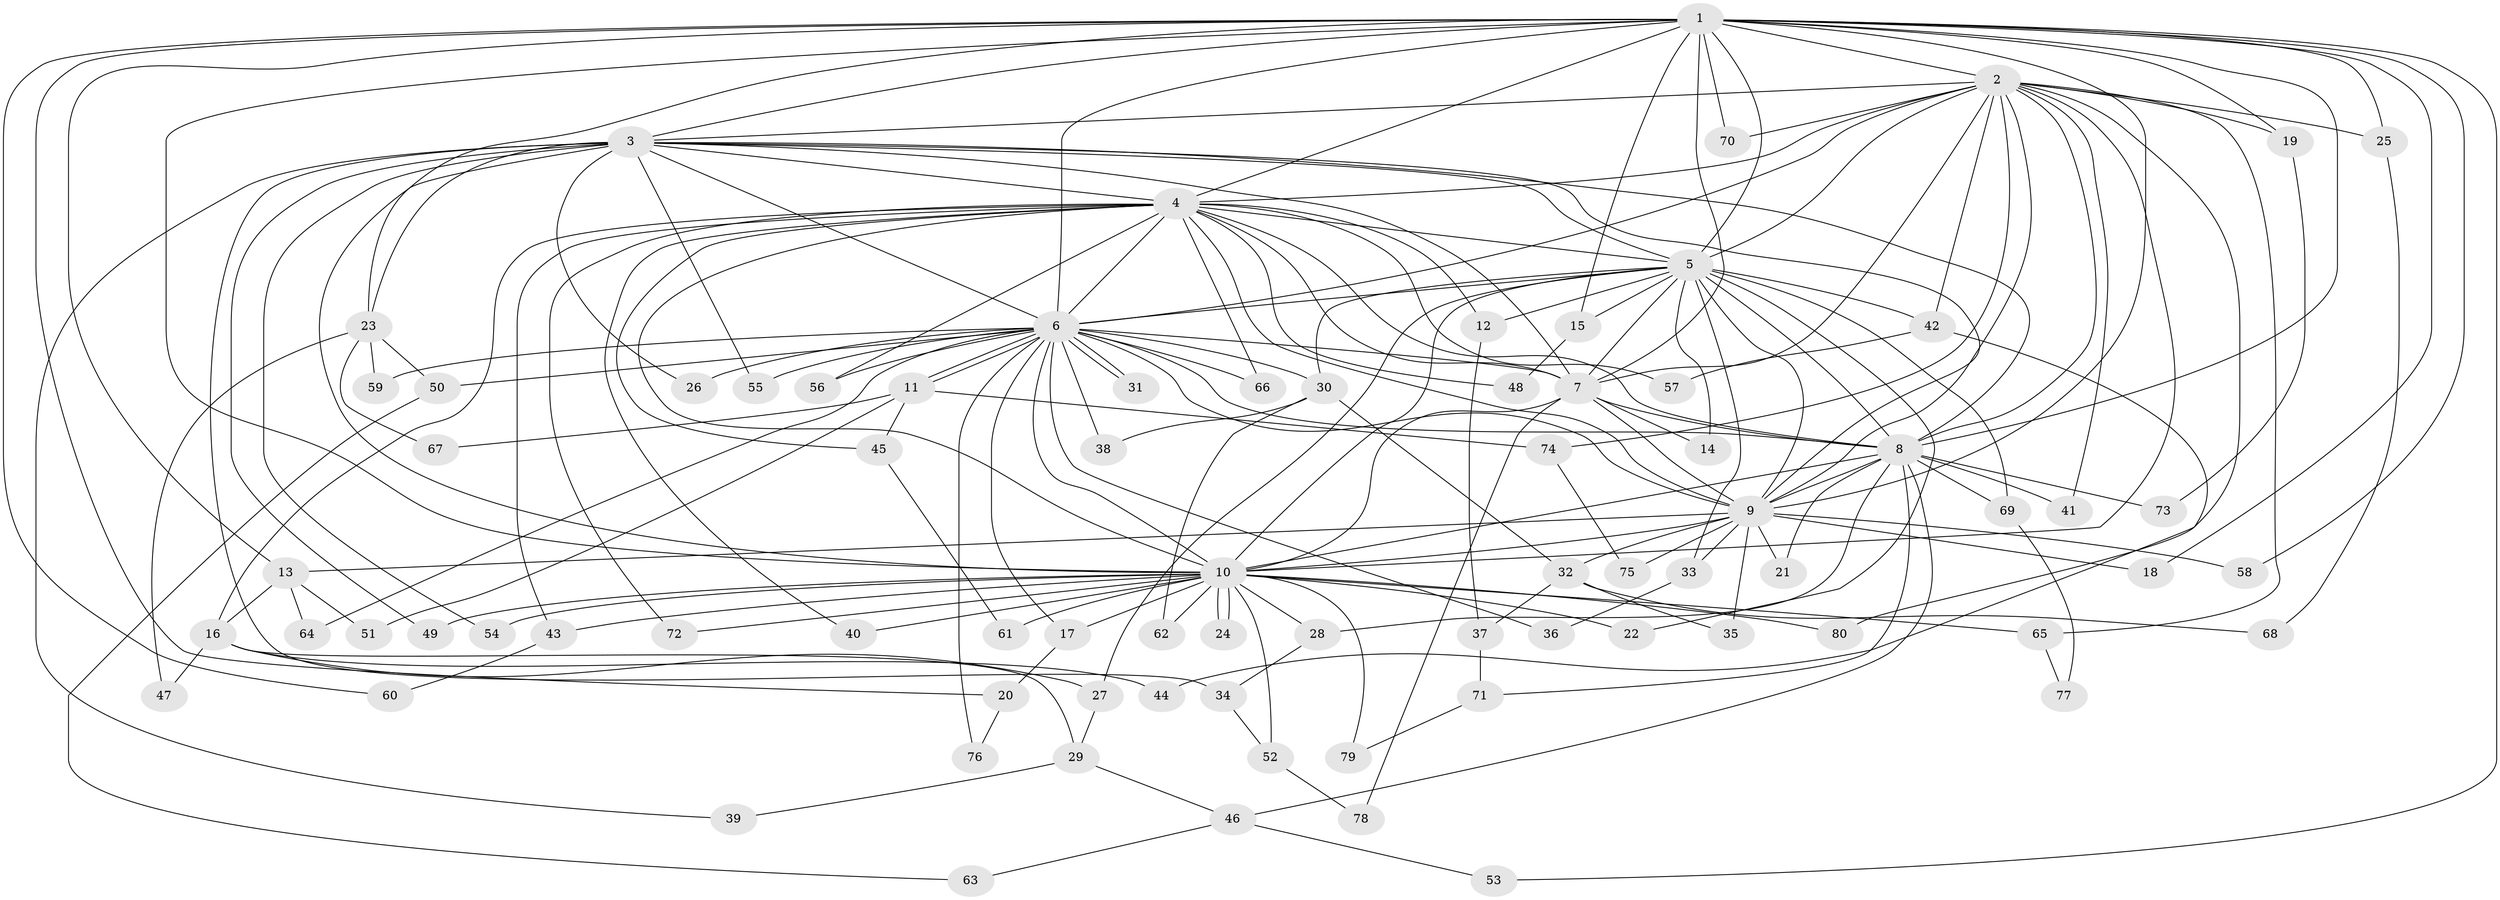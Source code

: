 // Generated by graph-tools (version 1.1) at 2025/11/02/27/25 16:11:00]
// undirected, 80 vertices, 185 edges
graph export_dot {
graph [start="1"]
  node [color=gray90,style=filled];
  1;
  2;
  3;
  4;
  5;
  6;
  7;
  8;
  9;
  10;
  11;
  12;
  13;
  14;
  15;
  16;
  17;
  18;
  19;
  20;
  21;
  22;
  23;
  24;
  25;
  26;
  27;
  28;
  29;
  30;
  31;
  32;
  33;
  34;
  35;
  36;
  37;
  38;
  39;
  40;
  41;
  42;
  43;
  44;
  45;
  46;
  47;
  48;
  49;
  50;
  51;
  52;
  53;
  54;
  55;
  56;
  57;
  58;
  59;
  60;
  61;
  62;
  63;
  64;
  65;
  66;
  67;
  68;
  69;
  70;
  71;
  72;
  73;
  74;
  75;
  76;
  77;
  78;
  79;
  80;
  1 -- 2;
  1 -- 3;
  1 -- 4;
  1 -- 5;
  1 -- 6;
  1 -- 7;
  1 -- 8;
  1 -- 9;
  1 -- 10;
  1 -- 13;
  1 -- 15;
  1 -- 18;
  1 -- 19;
  1 -- 20;
  1 -- 23;
  1 -- 25;
  1 -- 53;
  1 -- 58;
  1 -- 60;
  1 -- 70;
  2 -- 3;
  2 -- 4;
  2 -- 5;
  2 -- 6;
  2 -- 7;
  2 -- 8;
  2 -- 9;
  2 -- 10;
  2 -- 19;
  2 -- 25;
  2 -- 41;
  2 -- 42;
  2 -- 65;
  2 -- 70;
  2 -- 74;
  2 -- 80;
  3 -- 4;
  3 -- 5;
  3 -- 6;
  3 -- 7;
  3 -- 8;
  3 -- 9;
  3 -- 10;
  3 -- 23;
  3 -- 26;
  3 -- 34;
  3 -- 39;
  3 -- 49;
  3 -- 54;
  3 -- 55;
  4 -- 5;
  4 -- 6;
  4 -- 7;
  4 -- 8;
  4 -- 9;
  4 -- 10;
  4 -- 12;
  4 -- 16;
  4 -- 40;
  4 -- 43;
  4 -- 45;
  4 -- 48;
  4 -- 56;
  4 -- 57;
  4 -- 66;
  4 -- 72;
  5 -- 6;
  5 -- 7;
  5 -- 8;
  5 -- 9;
  5 -- 10;
  5 -- 12;
  5 -- 14;
  5 -- 15;
  5 -- 22;
  5 -- 27;
  5 -- 30;
  5 -- 33;
  5 -- 42;
  5 -- 69;
  6 -- 7;
  6 -- 8;
  6 -- 9;
  6 -- 10;
  6 -- 11;
  6 -- 11;
  6 -- 17;
  6 -- 26;
  6 -- 30;
  6 -- 31;
  6 -- 31;
  6 -- 36;
  6 -- 38;
  6 -- 50;
  6 -- 55;
  6 -- 56;
  6 -- 59;
  6 -- 64;
  6 -- 66;
  6 -- 76;
  7 -- 8;
  7 -- 9;
  7 -- 10;
  7 -- 14;
  7 -- 78;
  8 -- 9;
  8 -- 10;
  8 -- 21;
  8 -- 28;
  8 -- 41;
  8 -- 46;
  8 -- 69;
  8 -- 71;
  8 -- 73;
  9 -- 10;
  9 -- 13;
  9 -- 18;
  9 -- 21;
  9 -- 32;
  9 -- 33;
  9 -- 35;
  9 -- 58;
  9 -- 75;
  10 -- 17;
  10 -- 22;
  10 -- 24;
  10 -- 24;
  10 -- 28;
  10 -- 40;
  10 -- 43;
  10 -- 49;
  10 -- 52;
  10 -- 54;
  10 -- 61;
  10 -- 62;
  10 -- 65;
  10 -- 72;
  10 -- 79;
  10 -- 80;
  11 -- 45;
  11 -- 51;
  11 -- 67;
  11 -- 74;
  12 -- 37;
  13 -- 16;
  13 -- 51;
  13 -- 64;
  15 -- 48;
  16 -- 27;
  16 -- 29;
  16 -- 44;
  16 -- 47;
  17 -- 20;
  19 -- 73;
  20 -- 76;
  23 -- 47;
  23 -- 50;
  23 -- 59;
  23 -- 67;
  25 -- 68;
  27 -- 29;
  28 -- 34;
  29 -- 39;
  29 -- 46;
  30 -- 32;
  30 -- 38;
  30 -- 62;
  32 -- 35;
  32 -- 37;
  32 -- 68;
  33 -- 36;
  34 -- 52;
  37 -- 71;
  42 -- 44;
  42 -- 57;
  43 -- 60;
  45 -- 61;
  46 -- 53;
  46 -- 63;
  50 -- 63;
  52 -- 78;
  65 -- 77;
  69 -- 77;
  71 -- 79;
  74 -- 75;
}
